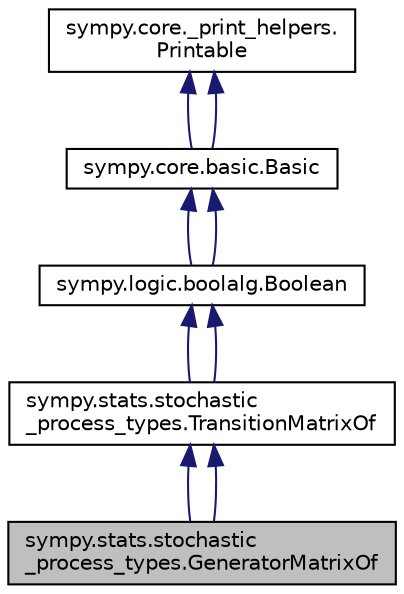 digraph "sympy.stats.stochastic_process_types.GeneratorMatrixOf"
{
 // LATEX_PDF_SIZE
  edge [fontname="Helvetica",fontsize="10",labelfontname="Helvetica",labelfontsize="10"];
  node [fontname="Helvetica",fontsize="10",shape=record];
  Node1 [label="sympy.stats.stochastic\l_process_types.GeneratorMatrixOf",height=0.2,width=0.4,color="black", fillcolor="grey75", style="filled", fontcolor="black",tooltip=" "];
  Node2 -> Node1 [dir="back",color="midnightblue",fontsize="10",style="solid",fontname="Helvetica"];
  Node2 [label="sympy.stats.stochastic\l_process_types.TransitionMatrixOf",height=0.2,width=0.4,color="black", fillcolor="white", style="filled",URL="$classsympy_1_1stats_1_1stochastic__process__types_1_1TransitionMatrixOf.html",tooltip=" "];
  Node3 -> Node2 [dir="back",color="midnightblue",fontsize="10",style="solid",fontname="Helvetica"];
  Node3 [label="sympy.logic.boolalg.Boolean",height=0.2,width=0.4,color="black", fillcolor="white", style="filled",URL="$classsympy_1_1logic_1_1boolalg_1_1Boolean.html",tooltip=" "];
  Node4 -> Node3 [dir="back",color="midnightblue",fontsize="10",style="solid",fontname="Helvetica"];
  Node4 [label="sympy.core.basic.Basic",height=0.2,width=0.4,color="black", fillcolor="white", style="filled",URL="$classsympy_1_1core_1_1basic_1_1Basic.html",tooltip=" "];
  Node5 -> Node4 [dir="back",color="midnightblue",fontsize="10",style="solid",fontname="Helvetica"];
  Node5 [label="sympy.core._print_helpers.\lPrintable",height=0.2,width=0.4,color="black", fillcolor="white", style="filled",URL="$classsympy_1_1core_1_1__print__helpers_1_1Printable.html",tooltip=" "];
  Node5 -> Node4 [dir="back",color="midnightblue",fontsize="10",style="solid",fontname="Helvetica"];
  Node4 -> Node3 [dir="back",color="midnightblue",fontsize="10",style="solid",fontname="Helvetica"];
  Node3 -> Node2 [dir="back",color="midnightblue",fontsize="10",style="solid",fontname="Helvetica"];
  Node2 -> Node1 [dir="back",color="midnightblue",fontsize="10",style="solid",fontname="Helvetica"];
}
